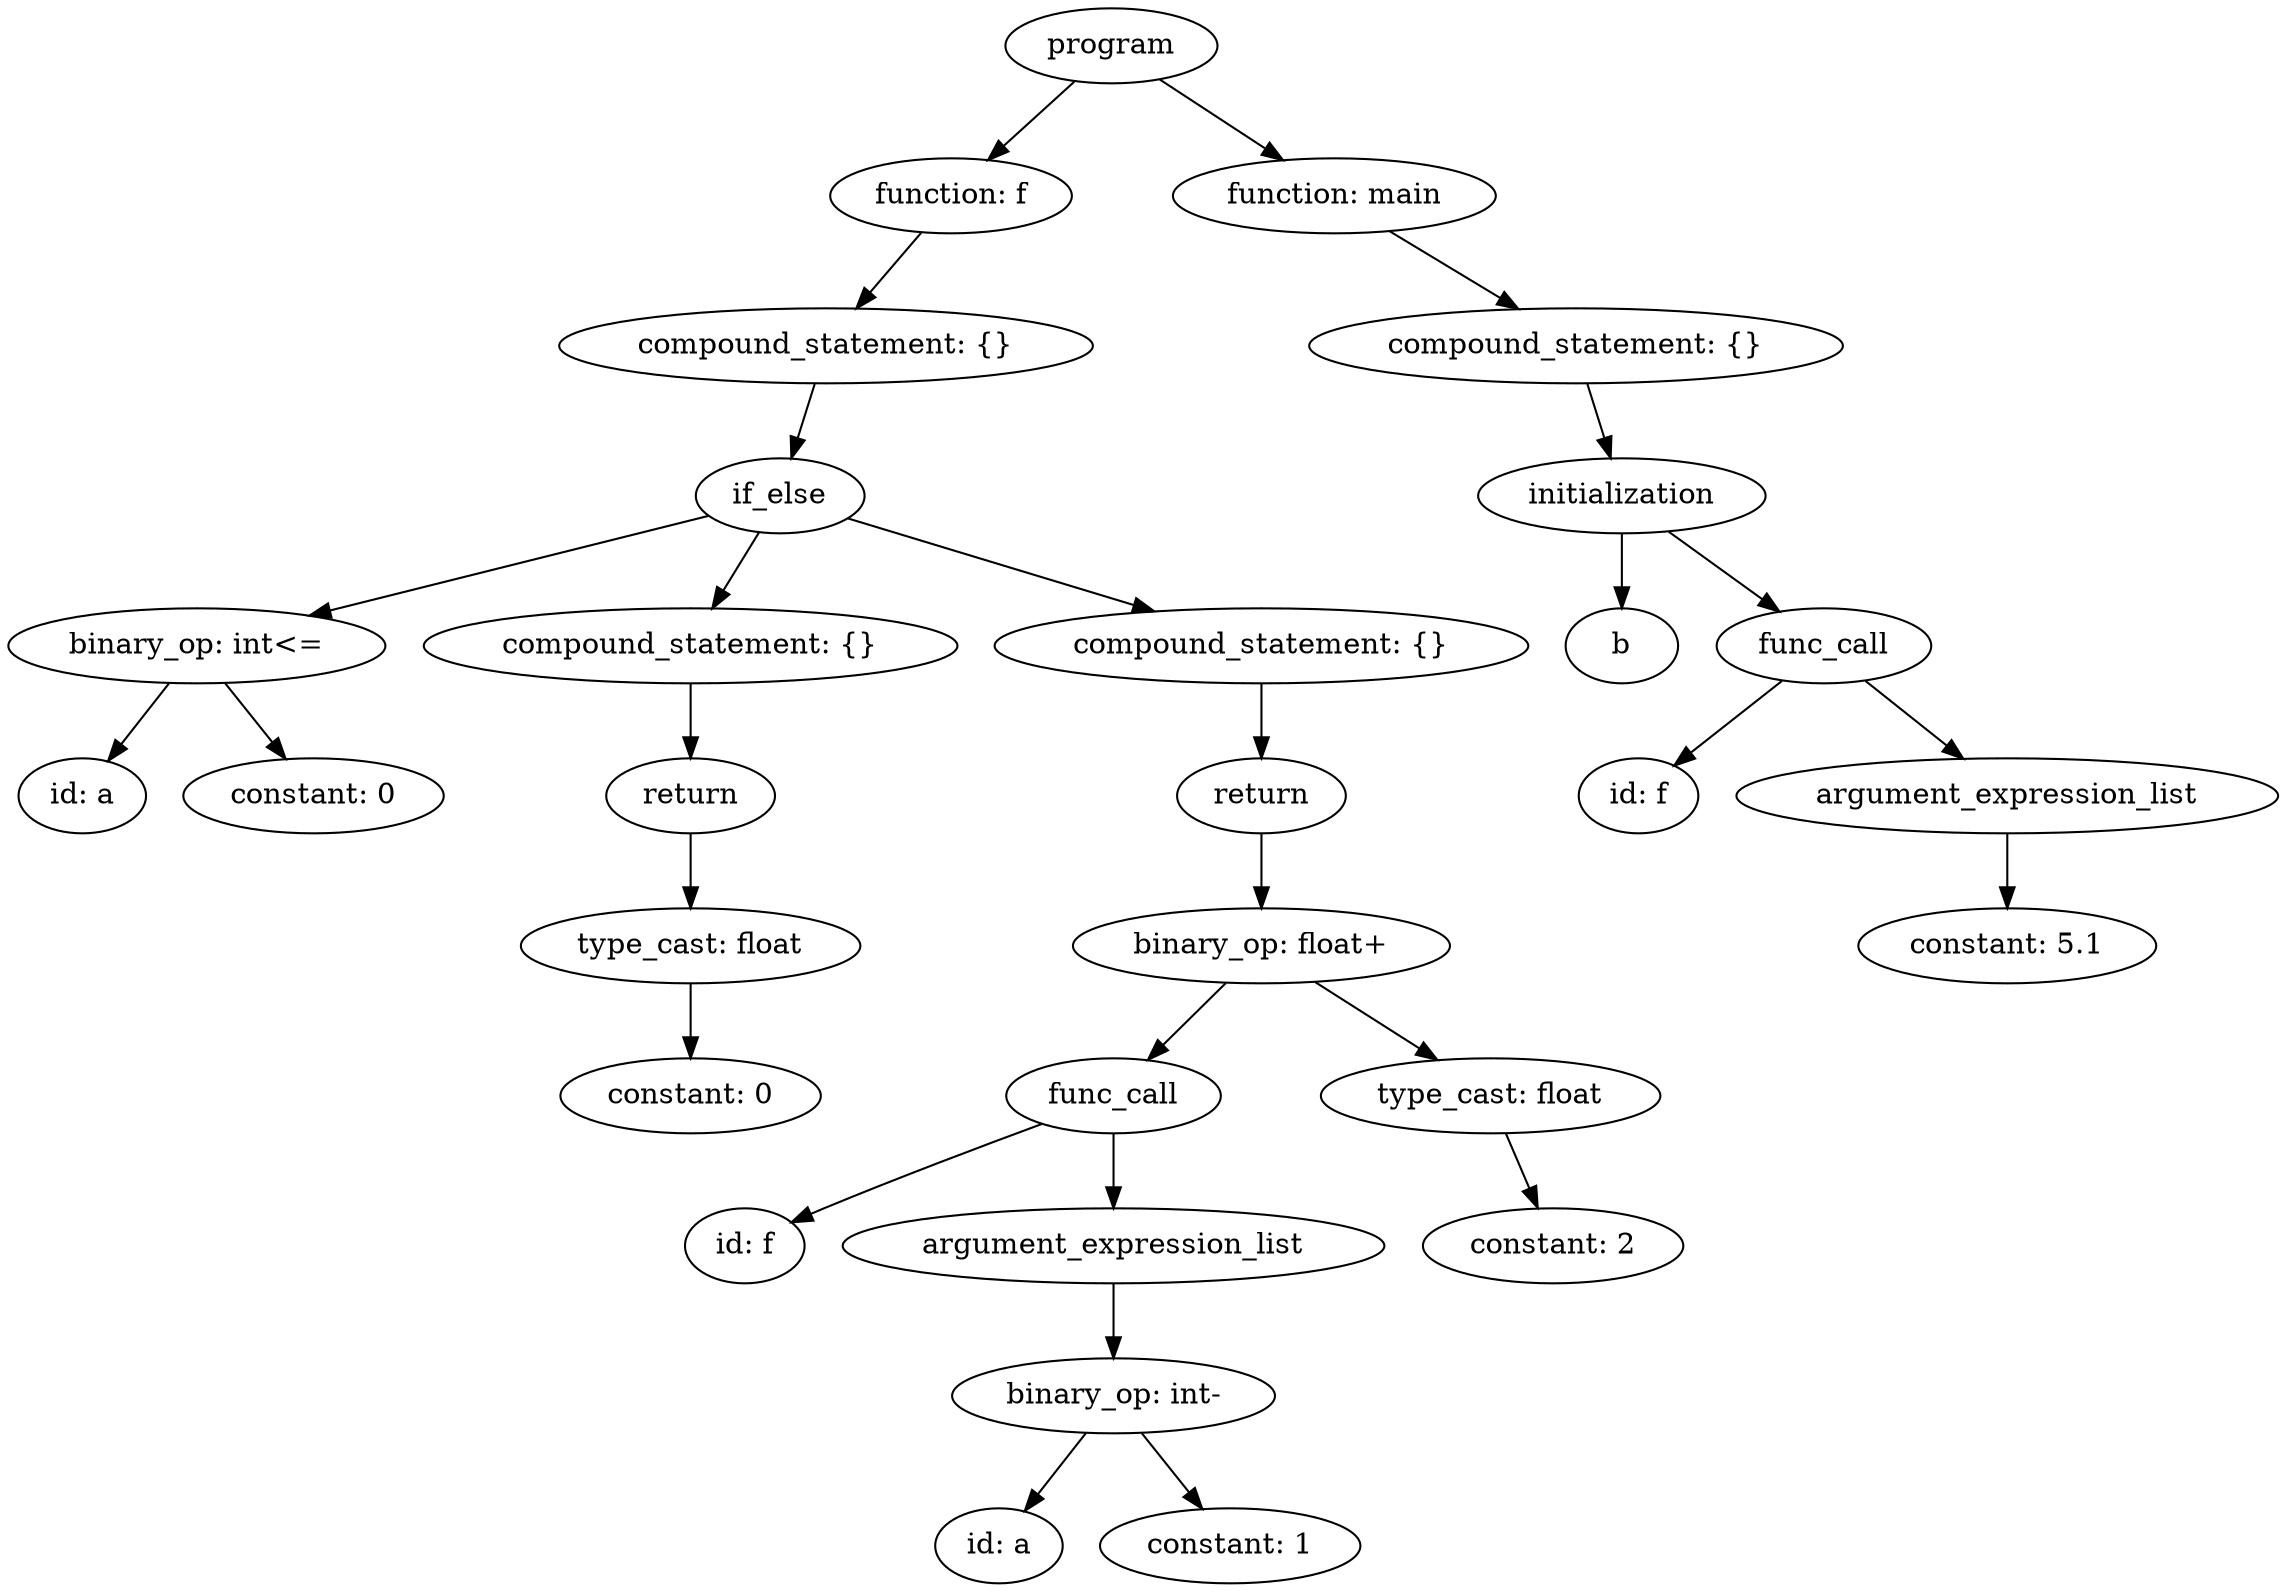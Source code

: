 strict digraph "" {
	graph [bb="0,0,1089.5,756"];
	node [label="\N"];
	41	[height=0.5,
		label=program,
		pos="529.5,738",
		width=1.4082];
	26	[height=0.5,
		label="function: f",
		pos="452.5,666",
		width=1.6111];
	41 -> 26	[pos="e,470.26,683.15 511.64,720.76 501.63,711.66 488.98,700.16 477.95,690.13"];
	40	[height=0.5,
		label="function: main",
		pos="636.5,666",
		width=2.1528];
	41 -> 40	[pos="e,611.84,683.13 552.72,721.81 567.45,712.18 586.74,699.55 603.1,688.85"];
	25	[height=0.5,
		label="compound_statement: {}",
		pos="392.5,594",
		width=3.5566];
	26 -> 25	[pos="e,407.03,611.96 438.28,648.41 430.92,639.82 421.78,629.16 413.61,619.63"];
	39	[height=0.5,
		label="compound_statement: {}",
		pos="752.5,594",
		width=3.5566];
	40 -> 39	[pos="e,724.8,611.72 663.11,648.94 678.83,639.45 698.96,627.31 716.13,616.95"];
	24	[height=0.5,
		label=if_else,
		pos="370.5,522",
		width=1.125];
	25 -> 24	[pos="e,375.88,540.1 387.06,575.7 384.61,567.9 381.66,558.51 378.93,549.83"];
	38	[height=0.5,
		label=initialization,
		pos="774.5,522",
		width=1.9167];
	39 -> 38	[pos="e,769.12,540.1 757.94,575.7 760.39,567.9 763.34,558.51 766.07,549.83"];
	8	[height=0.5,
		label="binary_op: int<=",
		pos="90.5,450",
		width=2.5139];
	24 -> 8	[pos="e,144.58,464.52 336.17,512.42 291.05,501.14 210.93,481.11 154.48,466.99"];
	12	[height=0.5,
		label="compound_statement: {}",
		pos="327.5,450",
		width=3.5566];
	24 -> 12	[pos="e,337.92,467.96 360.31,504.41 355.19,496.08 348.88,485.8 343.16,476.49"];
	23	[height=0.5,
		label="compound_statement: {}",
		pos="601.5,450",
		width=3.5566];
	24 -> 23	[pos="e,549.92,466.63 403.11,511.12 438.6,500.36 496.17,482.92 540.18,469.58"];
	32	[height=0.5,
		label=b,
		pos="774.5,450",
		width=0.75];
	38 -> 32	[pos="e,774.5,468.1 774.5,503.7 774.5,495.98 774.5,486.71 774.5,478.11"];
	37	[height=0.5,
		label=func_call,
		pos="871.5,450",
		width=1.4306];
	38 -> 37	[pos="e,850.12,466.43 797,504.76 810.38,495.11 827.51,482.75 841.97,472.31"];
	6	[height=0.5,
		label="id: a",
		pos="35.5,378",
		width=0.84854];
	8 -> 6	[pos="e,47.937,394.83 77.186,432.05 70.301,423.29 61.783,412.45 54.244,402.86"];
	7	[height=0.5,
		label="constant: 0",
		pos="146.5,378",
		width=1.7361];
	8 -> 7	[pos="e,133.07,395.79 104.06,432.05 110.87,423.54 119.25,413.07 126.75,403.68"];
	11	[height=0.5,
		label=return,
		pos="327.5,378",
		width=1.125];
	12 -> 11	[pos="e,327.5,396.1 327.5,431.7 327.5,423.98 327.5,414.71 327.5,406.11"];
	22	[height=0.5,
		label=return,
		pos="601.5,378",
		width=1.125];
	23 -> 22	[pos="e,601.5,396.1 601.5,431.7 601.5,423.98 601.5,414.71 601.5,406.11"];
	33	[height=0.5,
		label="id: f",
		pos="782.5,378",
		width=0.79437];
	37 -> 33	[pos="e,799.62,392.47 851.3,433.12 838.39,422.96 821.54,409.71 807.75,398.86"];
	35	[height=0.5,
		label=argument_expression_list,
		pos="959.5,378",
		width=3.6111];
	37 -> 35	[pos="e,938.38,395.8 891.47,433.12 902.95,423.98 917.58,412.35 930.33,402.2"];
	10	[height=0.5,
		label="type_cast: float",
		pos="327.5,306",
		width=2.2567];
	11 -> 10	[pos="e,327.5,324.1 327.5,359.7 327.5,351.98 327.5,342.71 327.5,334.11"];
	21	[height=0.5,
		label="binary_op: float+",
		pos="601.5,306",
		width=2.5139];
	22 -> 21	[pos="e,601.5,324.1 601.5,359.7 601.5,351.98 601.5,342.71 601.5,334.11"];
	34	[height=0.5,
		label="constant: 5.1",
		pos="959.5,306",
		width=1.9861];
	35 -> 34	[pos="e,959.5,324.1 959.5,359.7 959.5,351.98 959.5,342.71 959.5,334.11"];
	9	[height=0.5,
		label="constant: 0",
		pos="327.5,234",
		width=1.7361];
	10 -> 9	[pos="e,327.5,252.1 327.5,287.7 327.5,279.98 327.5,270.71 327.5,262.11"];
	18	[height=0.5,
		label=func_call,
		pos="530.5,234",
		width=1.4306];
	21 -> 18	[pos="e,547.04,251.31 584.31,288.05 575.29,279.16 564.09,268.11 554.24,258.41"];
	20	[height=0.5,
		label="type_cast: float",
		pos="711.5,234",
		width=2.2567];
	21 -> 20	[pos="e,685.87,251.31 627.29,288.59 642.19,279.11 661.11,267.07 677.24,256.8"];
	13	[height=0.5,
		label="id: f",
		pos="353.5,162",
		width=0.79437];
	18 -> 13	[pos="e,375.91,173.28 496.01,220.47 467.76,210.05 426.82,194.62 391.5,180 389.44,179.15 387.32,178.25 385.19,177.34"];
	17	[height=0.5,
		label=argument_expression_list,
		pos="530.5,162",
		width=3.6111];
	18 -> 17	[pos="e,530.5,180.1 530.5,215.7 530.5,207.98 530.5,198.71 530.5,190.11"];
	19	[height=0.5,
		label="constant: 2",
		pos="741.5,162",
		width=1.7361];
	20 -> 19	[pos="e,734.1,180.28 718.76,216.05 722.18,208.09 726.32,198.41 730.14,189.51"];
	16	[height=0.5,
		label="binary_op: int-",
		pos="530.5,90",
		width=2.1528];
	17 -> 16	[pos="e,530.5,108.1 530.5,143.7 530.5,135.98 530.5,126.71 530.5,118.11"];
	14	[height=0.5,
		label="id: a",
		pos="475.5,18",
		width=0.84854];
	16 -> 14	[pos="e,487.94,34.829 517.19,72.055 510.3,63.292 501.78,52.451 494.24,42.856"];
	15	[height=0.5,
		label="constant: 1",
		pos="586.5,18",
		width=1.7361];
	16 -> 15	[pos="e,573.07,35.789 544.06,72.055 550.87,63.543 559.25,53.068 566.75,43.681"];
}
